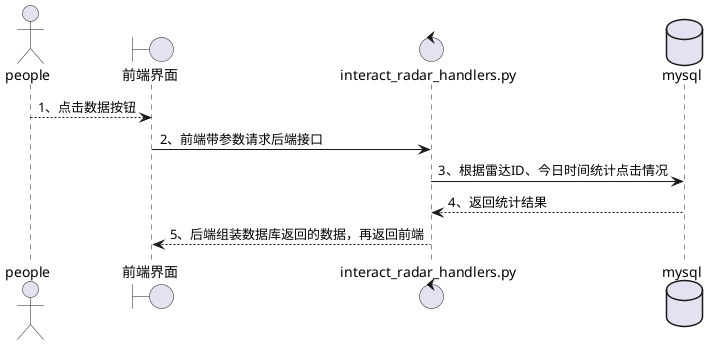 @startuml
actor people as people
boundary 前端界面 as web
control interact_radar_handlers.py as handler
database mysql as mysql

people --> web:1、点击数据按钮
web ->handler:2、前端带参数请求后端接口
handler -> mysql:3、根据雷达ID、今日时间统计点击情况
mysql -->handler:4、返回统计结果
handler -->web:5、后端组装数据库返回的数据，再返回前端

@enduml